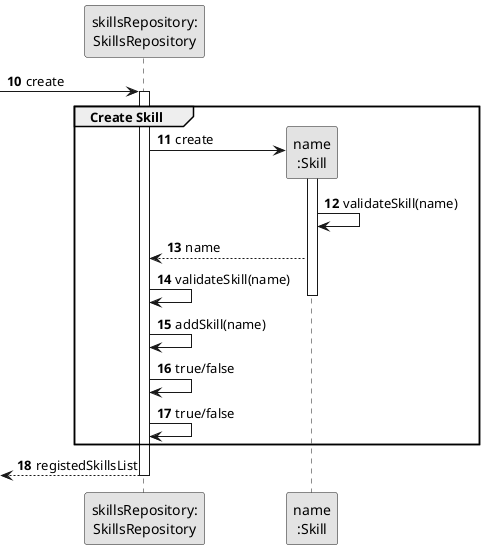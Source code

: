 @startuml
skinparam monochrome true
skinparam packageStyle rectangle
skinparam shadowing false

participant "skillsRepository:\nSkillsRepository" as SkillsRepository
participant "name\n:Skill" as TAREFA

autonumber 10
-> SkillsRepository: create

activate SkillsRepository
    group Create Skill

        SkillsRepository -> TAREFA**: create
                activate TAREFA

                TAREFA -> TAREFA: validateSkill(name)

                TAREFA --> SkillsRepository : name
                SkillsRepository -> SkillsRepository: validateSkill(name)
                deactivate TAREFA
                SkillsRepository -> SkillsRepository: addSkill(name)
                SkillsRepository -> SkillsRepository: true/false
                SkillsRepository -> SkillsRepository: true/false

    end

    <-- SkillsRepository : registedSkillsList

deactivate SkillsRepository


@enduml
